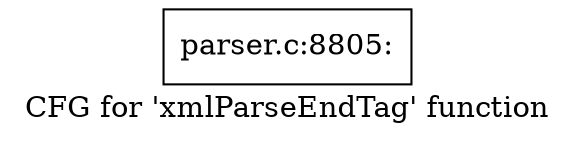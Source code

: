 digraph "CFG for 'xmlParseEndTag' function" {
	label="CFG for 'xmlParseEndTag' function";

	Node0x59ad050 [shape=record,label="{parser.c:8805:}"];
}
